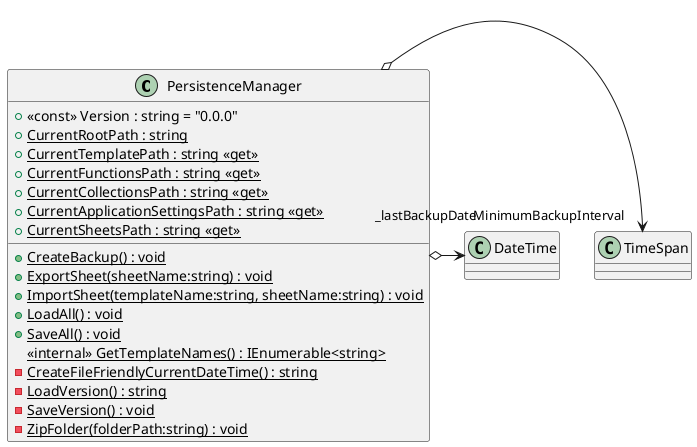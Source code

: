 @startuml
class PersistenceManager {
    + <<const>> Version : string = "0.0.0"
    + {static} CurrentRootPath : string
    + {static} CurrentTemplatePath : string <<get>>
    + {static} CurrentFunctionsPath : string <<get>>
    + {static} CurrentCollectionsPath : string <<get>>
    + {static} CurrentApplicationSettingsPath : string <<get>>
    + {static} CurrentSheetsPath : string <<get>>
    + {static} CreateBackup() : void
    + {static} ExportSheet(sheetName:string) : void
    + {static} ImportSheet(templateName:string, sheetName:string) : void
    + {static} LoadAll() : void
    + {static} SaveAll() : void
    <<internal>> {static} GetTemplateNames() : IEnumerable<string>
    - {static} CreateFileFriendlyCurrentDateTime() : string
    - {static} LoadVersion() : string
    - {static} SaveVersion() : void
    - {static} ZipFolder(folderPath:string) : void
}
PersistenceManager o-> "MinimumBackupInterval" TimeSpan
PersistenceManager o-> "_lastBackupDate" DateTime
@enduml
